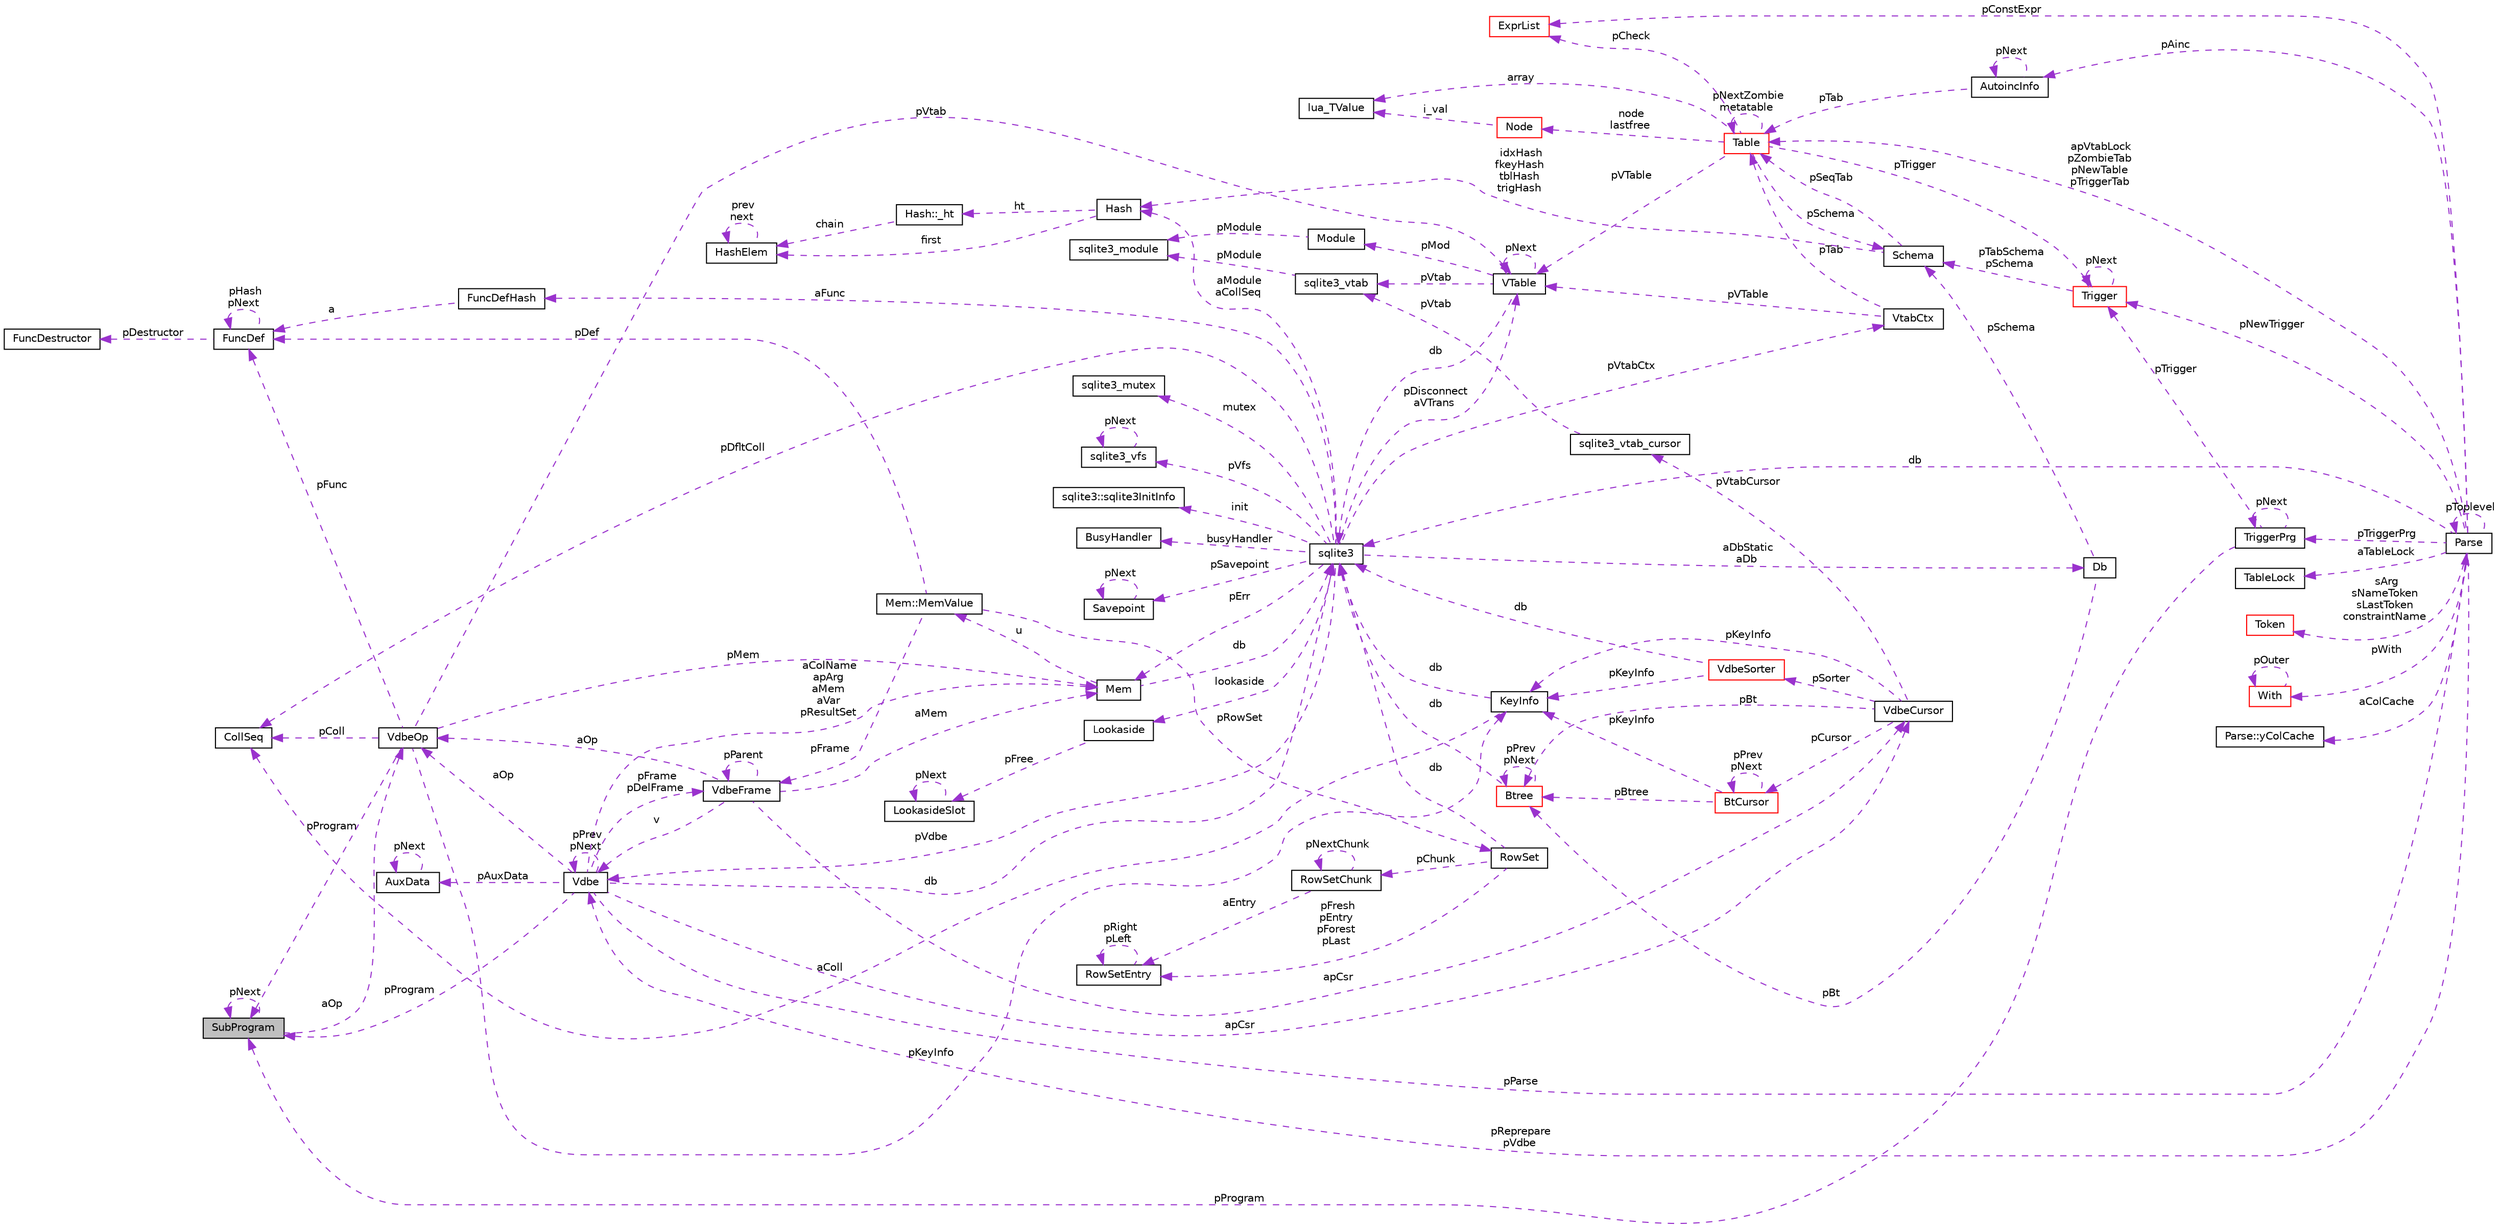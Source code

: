 digraph "SubProgram"
{
  edge [fontname="Helvetica",fontsize="10",labelfontname="Helvetica",labelfontsize="10"];
  node [fontname="Helvetica",fontsize="10",shape=record];
  rankdir="LR";
  Node1 [label="SubProgram",height=0.2,width=0.4,color="black", fillcolor="grey75", style="filled", fontcolor="black"];
  Node1 -> Node1 [dir="back",color="darkorchid3",fontsize="10",style="dashed",label=" pNext" ];
  Node2 -> Node1 [dir="back",color="darkorchid3",fontsize="10",style="dashed",label=" aOp" ];
  Node2 [label="VdbeOp",height=0.2,width=0.4,color="black", fillcolor="white", style="filled",URL="$struct_vdbe_op.html"];
  Node3 -> Node2 [dir="back",color="darkorchid3",fontsize="10",style="dashed",label=" pMem" ];
  Node3 [label="Mem",height=0.2,width=0.4,color="black", fillcolor="white", style="filled",URL="$struct_mem.html"];
  Node4 -> Node3 [dir="back",color="darkorchid3",fontsize="10",style="dashed",label=" u" ];
  Node4 [label="Mem::MemValue",height=0.2,width=0.4,color="black", fillcolor="white", style="filled",URL="$union_mem_1_1_mem_value.html"];
  Node5 -> Node4 [dir="back",color="darkorchid3",fontsize="10",style="dashed",label=" pFrame" ];
  Node5 [label="VdbeFrame",height=0.2,width=0.4,color="black", fillcolor="white", style="filled",URL="$struct_vdbe_frame.html"];
  Node3 -> Node5 [dir="back",color="darkorchid3",fontsize="10",style="dashed",label=" aMem" ];
  Node6 -> Node5 [dir="back",color="darkorchid3",fontsize="10",style="dashed",label=" v" ];
  Node6 [label="Vdbe",height=0.2,width=0.4,color="black", fillcolor="white", style="filled",URL="$struct_vdbe.html"];
  Node6 -> Node6 [dir="back",color="darkorchid3",fontsize="10",style="dashed",label=" pPrev\npNext" ];
  Node3 -> Node6 [dir="back",color="darkorchid3",fontsize="10",style="dashed",label=" aColName\napArg\naMem\naVar\npResultSet" ];
  Node7 -> Node6 [dir="back",color="darkorchid3",fontsize="10",style="dashed",label=" db" ];
  Node7 [label="sqlite3",height=0.2,width=0.4,color="black", fillcolor="white", style="filled",URL="$structsqlite3.html"];
  Node3 -> Node7 [dir="back",color="darkorchid3",fontsize="10",style="dashed",label=" pErr" ];
  Node6 -> Node7 [dir="back",color="darkorchid3",fontsize="10",style="dashed",label=" pVdbe" ];
  Node8 -> Node7 [dir="back",color="darkorchid3",fontsize="10",style="dashed",label=" pSavepoint" ];
  Node8 [label="Savepoint",height=0.2,width=0.4,color="black", fillcolor="white", style="filled",URL="$struct_savepoint.html"];
  Node8 -> Node8 [dir="back",color="darkorchid3",fontsize="10",style="dashed",label=" pNext" ];
  Node9 -> Node7 [dir="back",color="darkorchid3",fontsize="10",style="dashed",label=" aFunc" ];
  Node9 [label="FuncDefHash",height=0.2,width=0.4,color="black", fillcolor="white", style="filled",URL="$struct_func_def_hash.html"];
  Node10 -> Node9 [dir="back",color="darkorchid3",fontsize="10",style="dashed",label=" a" ];
  Node10 [label="FuncDef",height=0.2,width=0.4,color="black", fillcolor="white", style="filled",URL="$struct_func_def.html"];
  Node11 -> Node10 [dir="back",color="darkorchid3",fontsize="10",style="dashed",label=" pDestructor" ];
  Node11 [label="FuncDestructor",height=0.2,width=0.4,color="black", fillcolor="white", style="filled",URL="$struct_func_destructor.html"];
  Node10 -> Node10 [dir="back",color="darkorchid3",fontsize="10",style="dashed",label=" pHash\npNext" ];
  Node12 -> Node7 [dir="back",color="darkorchid3",fontsize="10",style="dashed",label=" lookaside" ];
  Node12 [label="Lookaside",height=0.2,width=0.4,color="black", fillcolor="white", style="filled",URL="$struct_lookaside.html"];
  Node13 -> Node12 [dir="back",color="darkorchid3",fontsize="10",style="dashed",label=" pFree" ];
  Node13 [label="LookasideSlot",height=0.2,width=0.4,color="black", fillcolor="white", style="filled",URL="$struct_lookaside_slot.html"];
  Node13 -> Node13 [dir="back",color="darkorchid3",fontsize="10",style="dashed",label=" pNext" ];
  Node14 -> Node7 [dir="back",color="darkorchid3",fontsize="10",style="dashed",label=" mutex" ];
  Node14 [label="sqlite3_mutex",height=0.2,width=0.4,color="black", fillcolor="white", style="filled",URL="$structsqlite3__mutex.html"];
  Node15 -> Node7 [dir="back",color="darkorchid3",fontsize="10",style="dashed",label=" pVfs" ];
  Node15 [label="sqlite3_vfs",height=0.2,width=0.4,color="black", fillcolor="white", style="filled",URL="$structsqlite3__vfs.html"];
  Node15 -> Node15 [dir="back",color="darkorchid3",fontsize="10",style="dashed",label=" pNext" ];
  Node16 -> Node7 [dir="back",color="darkorchid3",fontsize="10",style="dashed",label=" init" ];
  Node16 [label="sqlite3::sqlite3InitInfo",height=0.2,width=0.4,color="black", fillcolor="white", style="filled",URL="$structsqlite3_1_1sqlite3_init_info.html"];
  Node17 -> Node7 [dir="back",color="darkorchid3",fontsize="10",style="dashed",label=" busyHandler" ];
  Node17 [label="BusyHandler",height=0.2,width=0.4,color="black", fillcolor="white", style="filled",URL="$struct_busy_handler.html"];
  Node18 -> Node7 [dir="back",color="darkorchid3",fontsize="10",style="dashed",label=" pVtabCtx" ];
  Node18 [label="VtabCtx",height=0.2,width=0.4,color="black", fillcolor="white", style="filled",URL="$struct_vtab_ctx.html"];
  Node19 -> Node18 [dir="back",color="darkorchid3",fontsize="10",style="dashed",label=" pVTable" ];
  Node19 [label="VTable",height=0.2,width=0.4,color="black", fillcolor="white", style="filled",URL="$struct_v_table.html"];
  Node7 -> Node19 [dir="back",color="darkorchid3",fontsize="10",style="dashed",label=" db" ];
  Node19 -> Node19 [dir="back",color="darkorchid3",fontsize="10",style="dashed",label=" pNext" ];
  Node20 -> Node19 [dir="back",color="darkorchid3",fontsize="10",style="dashed",label=" pMod" ];
  Node20 [label="Module",height=0.2,width=0.4,color="black", fillcolor="white", style="filled",URL="$struct_module.html"];
  Node21 -> Node20 [dir="back",color="darkorchid3",fontsize="10",style="dashed",label=" pModule" ];
  Node21 [label="sqlite3_module",height=0.2,width=0.4,color="black", fillcolor="white", style="filled",URL="$structsqlite3__module.html"];
  Node22 -> Node19 [dir="back",color="darkorchid3",fontsize="10",style="dashed",label=" pVtab" ];
  Node22 [label="sqlite3_vtab",height=0.2,width=0.4,color="black", fillcolor="white", style="filled",URL="$structsqlite3__vtab.html"];
  Node21 -> Node22 [dir="back",color="darkorchid3",fontsize="10",style="dashed",label=" pModule" ];
  Node23 -> Node18 [dir="back",color="darkorchid3",fontsize="10",style="dashed",label=" pTab" ];
  Node23 [label="Table",height=0.2,width=0.4,color="red", fillcolor="white", style="filled",URL="$struct_table.html"];
  Node24 -> Node23 [dir="back",color="darkorchid3",fontsize="10",style="dashed",label=" node\nlastfree" ];
  Node24 [label="Node",height=0.2,width=0.4,color="red", fillcolor="white", style="filled",URL="$struct_node.html"];
  Node25 -> Node24 [dir="back",color="darkorchid3",fontsize="10",style="dashed",label=" i_val" ];
  Node25 [label="lua_TValue",height=0.2,width=0.4,color="black", fillcolor="white", style="filled",URL="$structlua___t_value.html"];
  Node26 -> Node23 [dir="back",color="darkorchid3",fontsize="10",style="dashed",label=" pSchema" ];
  Node26 [label="Schema",height=0.2,width=0.4,color="black", fillcolor="white", style="filled",URL="$struct_schema.html"];
  Node23 -> Node26 [dir="back",color="darkorchid3",fontsize="10",style="dashed",label=" pSeqTab" ];
  Node27 -> Node26 [dir="back",color="darkorchid3",fontsize="10",style="dashed",label=" idxHash\nfkeyHash\ntblHash\ntrigHash" ];
  Node27 [label="Hash",height=0.2,width=0.4,color="black", fillcolor="white", style="filled",URL="$struct_hash.html"];
  Node28 -> Node27 [dir="back",color="darkorchid3",fontsize="10",style="dashed",label=" ht" ];
  Node28 [label="Hash::_ht",height=0.2,width=0.4,color="black", fillcolor="white", style="filled",URL="$struct_hash_1_1__ht.html"];
  Node29 -> Node28 [dir="back",color="darkorchid3",fontsize="10",style="dashed",label=" chain" ];
  Node29 [label="HashElem",height=0.2,width=0.4,color="black", fillcolor="white", style="filled",URL="$struct_hash_elem.html"];
  Node29 -> Node29 [dir="back",color="darkorchid3",fontsize="10",style="dashed",label=" prev\nnext" ];
  Node29 -> Node27 [dir="back",color="darkorchid3",fontsize="10",style="dashed",label=" first" ];
  Node25 -> Node23 [dir="back",color="darkorchid3",fontsize="10",style="dashed",label=" array" ];
  Node19 -> Node23 [dir="back",color="darkorchid3",fontsize="10",style="dashed",label=" pVTable" ];
  Node23 -> Node23 [dir="back",color="darkorchid3",fontsize="10",style="dashed",label=" pNextZombie\nmetatable" ];
  Node30 -> Node23 [dir="back",color="darkorchid3",fontsize="10",style="dashed",label=" pTrigger" ];
  Node30 [label="Trigger",height=0.2,width=0.4,color="red", fillcolor="white", style="filled",URL="$struct_trigger.html"];
  Node26 -> Node30 [dir="back",color="darkorchid3",fontsize="10",style="dashed",label=" pTabSchema\npSchema" ];
  Node30 -> Node30 [dir="back",color="darkorchid3",fontsize="10",style="dashed",label=" pNext" ];
  Node31 -> Node23 [dir="back",color="darkorchid3",fontsize="10",style="dashed",label=" pCheck" ];
  Node31 [label="ExprList",height=0.2,width=0.4,color="red", fillcolor="white", style="filled",URL="$struct_expr_list.html"];
  Node32 -> Node7 [dir="back",color="darkorchid3",fontsize="10",style="dashed",label=" pDfltColl" ];
  Node32 [label="CollSeq",height=0.2,width=0.4,color="black", fillcolor="white", style="filled",URL="$struct_coll_seq.html"];
  Node19 -> Node7 [dir="back",color="darkorchid3",fontsize="10",style="dashed",label=" pDisconnect\naVTrans" ];
  Node33 -> Node7 [dir="back",color="darkorchid3",fontsize="10",style="dashed",label=" aDbStatic\naDb" ];
  Node33 [label="Db",height=0.2,width=0.4,color="black", fillcolor="white", style="filled",URL="$struct_db.html"];
  Node26 -> Node33 [dir="back",color="darkorchid3",fontsize="10",style="dashed",label=" pSchema" ];
  Node34 -> Node33 [dir="back",color="darkorchid3",fontsize="10",style="dashed",label=" pBt" ];
  Node34 [label="Btree",height=0.2,width=0.4,color="red", fillcolor="white", style="filled",URL="$struct_btree.html"];
  Node7 -> Node34 [dir="back",color="darkorchid3",fontsize="10",style="dashed",label=" db" ];
  Node34 -> Node34 [dir="back",color="darkorchid3",fontsize="10",style="dashed",label=" pPrev\npNext" ];
  Node27 -> Node7 [dir="back",color="darkorchid3",fontsize="10",style="dashed",label=" aModule\naCollSeq" ];
  Node5 -> Node6 [dir="back",color="darkorchid3",fontsize="10",style="dashed",label=" pFrame\npDelFrame" ];
  Node35 -> Node6 [dir="back",color="darkorchid3",fontsize="10",style="dashed",label=" pAuxData" ];
  Node35 [label="AuxData",height=0.2,width=0.4,color="black", fillcolor="white", style="filled",URL="$struct_aux_data.html"];
  Node35 -> Node35 [dir="back",color="darkorchid3",fontsize="10",style="dashed",label=" pNext" ];
  Node1 -> Node6 [dir="back",color="darkorchid3",fontsize="10",style="dashed",label=" pProgram" ];
  Node36 -> Node6 [dir="back",color="darkorchid3",fontsize="10",style="dashed",label=" apCsr" ];
  Node36 [label="VdbeCursor",height=0.2,width=0.4,color="black", fillcolor="white", style="filled",URL="$struct_vdbe_cursor.html"];
  Node37 -> Node36 [dir="back",color="darkorchid3",fontsize="10",style="dashed",label=" pCursor" ];
  Node37 [label="BtCursor",height=0.2,width=0.4,color="red", fillcolor="white", style="filled",URL="$struct_bt_cursor.html"];
  Node37 -> Node37 [dir="back",color="darkorchid3",fontsize="10",style="dashed",label=" pPrev\npNext" ];
  Node38 -> Node37 [dir="back",color="darkorchid3",fontsize="10",style="dashed",label=" pKeyInfo" ];
  Node38 [label="KeyInfo",height=0.2,width=0.4,color="black", fillcolor="white", style="filled",URL="$struct_key_info.html"];
  Node7 -> Node38 [dir="back",color="darkorchid3",fontsize="10",style="dashed",label=" db" ];
  Node32 -> Node38 [dir="back",color="darkorchid3",fontsize="10",style="dashed",label=" aColl" ];
  Node34 -> Node37 [dir="back",color="darkorchid3",fontsize="10",style="dashed",label=" pBtree" ];
  Node39 -> Node36 [dir="back",color="darkorchid3",fontsize="10",style="dashed",label=" pVtabCursor" ];
  Node39 [label="sqlite3_vtab_cursor",height=0.2,width=0.4,color="black", fillcolor="white", style="filled",URL="$structsqlite3__vtab__cursor.html"];
  Node22 -> Node39 [dir="back",color="darkorchid3",fontsize="10",style="dashed",label=" pVtab" ];
  Node40 -> Node36 [dir="back",color="darkorchid3",fontsize="10",style="dashed",label=" pSorter" ];
  Node40 [label="VdbeSorter",height=0.2,width=0.4,color="red", fillcolor="white", style="filled",URL="$struct_vdbe_sorter.html"];
  Node7 -> Node40 [dir="back",color="darkorchid3",fontsize="10",style="dashed",label=" db" ];
  Node38 -> Node40 [dir="back",color="darkorchid3",fontsize="10",style="dashed",label=" pKeyInfo" ];
  Node38 -> Node36 [dir="back",color="darkorchid3",fontsize="10",style="dashed",label=" pKeyInfo" ];
  Node34 -> Node36 [dir="back",color="darkorchid3",fontsize="10",style="dashed",label=" pBt" ];
  Node41 -> Node6 [dir="back",color="darkorchid3",fontsize="10",style="dashed",label=" pParse" ];
  Node41 [label="Parse",height=0.2,width=0.4,color="black", fillcolor="white", style="filled",URL="$struct_parse.html"];
  Node6 -> Node41 [dir="back",color="darkorchid3",fontsize="10",style="dashed",label=" pReprepare\npVdbe" ];
  Node7 -> Node41 [dir="back",color="darkorchid3",fontsize="10",style="dashed",label=" db" ];
  Node42 -> Node41 [dir="back",color="darkorchid3",fontsize="10",style="dashed",label=" aTableLock" ];
  Node42 [label="TableLock",height=0.2,width=0.4,color="black", fillcolor="white", style="filled",URL="$struct_table_lock.html"];
  Node43 -> Node41 [dir="back",color="darkorchid3",fontsize="10",style="dashed",label=" sArg\nsNameToken\nsLastToken\nconstraintName" ];
  Node43 [label="Token",height=0.2,width=0.4,color="red", fillcolor="white", style="filled",URL="$struct_token.html"];
  Node44 -> Node41 [dir="back",color="darkorchid3",fontsize="10",style="dashed",label=" pWith" ];
  Node44 [label="With",height=0.2,width=0.4,color="red", fillcolor="white", style="filled",URL="$struct_with.html"];
  Node44 -> Node44 [dir="back",color="darkorchid3",fontsize="10",style="dashed",label=" pOuter" ];
  Node45 -> Node41 [dir="back",color="darkorchid3",fontsize="10",style="dashed",label=" aColCache" ];
  Node45 [label="Parse::yColCache",height=0.2,width=0.4,color="black", fillcolor="white", style="filled",URL="$struct_parse_1_1y_col_cache.html"];
  Node23 -> Node41 [dir="back",color="darkorchid3",fontsize="10",style="dashed",label=" apVtabLock\npZombieTab\npNewTable\npTriggerTab" ];
  Node30 -> Node41 [dir="back",color="darkorchid3",fontsize="10",style="dashed",label=" pNewTrigger" ];
  Node46 -> Node41 [dir="back",color="darkorchid3",fontsize="10",style="dashed",label=" pTriggerPrg" ];
  Node46 [label="TriggerPrg",height=0.2,width=0.4,color="black", fillcolor="white", style="filled",URL="$struct_trigger_prg.html"];
  Node1 -> Node46 [dir="back",color="darkorchid3",fontsize="10",style="dashed",label=" pProgram" ];
  Node30 -> Node46 [dir="back",color="darkorchid3",fontsize="10",style="dashed",label=" pTrigger" ];
  Node46 -> Node46 [dir="back",color="darkorchid3",fontsize="10",style="dashed",label=" pNext" ];
  Node47 -> Node41 [dir="back",color="darkorchid3",fontsize="10",style="dashed",label=" pAinc" ];
  Node47 [label="AutoincInfo",height=0.2,width=0.4,color="black", fillcolor="white", style="filled",URL="$struct_autoinc_info.html"];
  Node23 -> Node47 [dir="back",color="darkorchid3",fontsize="10",style="dashed",label=" pTab" ];
  Node47 -> Node47 [dir="back",color="darkorchid3",fontsize="10",style="dashed",label=" pNext" ];
  Node31 -> Node41 [dir="back",color="darkorchid3",fontsize="10",style="dashed",label=" pConstExpr" ];
  Node41 -> Node41 [dir="back",color="darkorchid3",fontsize="10",style="dashed",label=" pToplevel" ];
  Node2 -> Node6 [dir="back",color="darkorchid3",fontsize="10",style="dashed",label=" aOp" ];
  Node5 -> Node5 [dir="back",color="darkorchid3",fontsize="10",style="dashed",label=" pParent" ];
  Node36 -> Node5 [dir="back",color="darkorchid3",fontsize="10",style="dashed",label=" apCsr" ];
  Node2 -> Node5 [dir="back",color="darkorchid3",fontsize="10",style="dashed",label=" aOp" ];
  Node48 -> Node4 [dir="back",color="darkorchid3",fontsize="10",style="dashed",label=" pRowSet" ];
  Node48 [label="RowSet",height=0.2,width=0.4,color="black", fillcolor="white", style="filled",URL="$struct_row_set.html"];
  Node7 -> Node48 [dir="back",color="darkorchid3",fontsize="10",style="dashed",label=" db" ];
  Node49 -> Node48 [dir="back",color="darkorchid3",fontsize="10",style="dashed",label=" pChunk" ];
  Node49 [label="RowSetChunk",height=0.2,width=0.4,color="black", fillcolor="white", style="filled",URL="$struct_row_set_chunk.html"];
  Node49 -> Node49 [dir="back",color="darkorchid3",fontsize="10",style="dashed",label=" pNextChunk" ];
  Node50 -> Node49 [dir="back",color="darkorchid3",fontsize="10",style="dashed",label=" aEntry" ];
  Node50 [label="RowSetEntry",height=0.2,width=0.4,color="black", fillcolor="white", style="filled",URL="$struct_row_set_entry.html"];
  Node50 -> Node50 [dir="back",color="darkorchid3",fontsize="10",style="dashed",label=" pRight\npLeft" ];
  Node50 -> Node48 [dir="back",color="darkorchid3",fontsize="10",style="dashed",label=" pFresh\npEntry\npForest\npLast" ];
  Node10 -> Node4 [dir="back",color="darkorchid3",fontsize="10",style="dashed",label=" pDef" ];
  Node7 -> Node3 [dir="back",color="darkorchid3",fontsize="10",style="dashed",label=" db" ];
  Node32 -> Node2 [dir="back",color="darkorchid3",fontsize="10",style="dashed",label=" pColl" ];
  Node19 -> Node2 [dir="back",color="darkorchid3",fontsize="10",style="dashed",label=" pVtab" ];
  Node1 -> Node2 [dir="back",color="darkorchid3",fontsize="10",style="dashed",label=" pProgram" ];
  Node38 -> Node2 [dir="back",color="darkorchid3",fontsize="10",style="dashed",label=" pKeyInfo" ];
  Node10 -> Node2 [dir="back",color="darkorchid3",fontsize="10",style="dashed",label=" pFunc" ];
}

